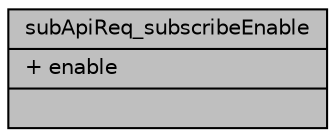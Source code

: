 digraph "subApiReq_subscribeEnable"
{
  edge [fontname="Helvetica",fontsize="10",labelfontname="Helvetica",labelfontsize="10"];
  node [fontname="Helvetica",fontsize="10",shape=record];
  Node1 [label="{subApiReq_subscribeEnable\n|+ enable\l|}",height=0.2,width=0.4,color="black", fillcolor="grey75", style="filled", fontcolor="black"];
}
